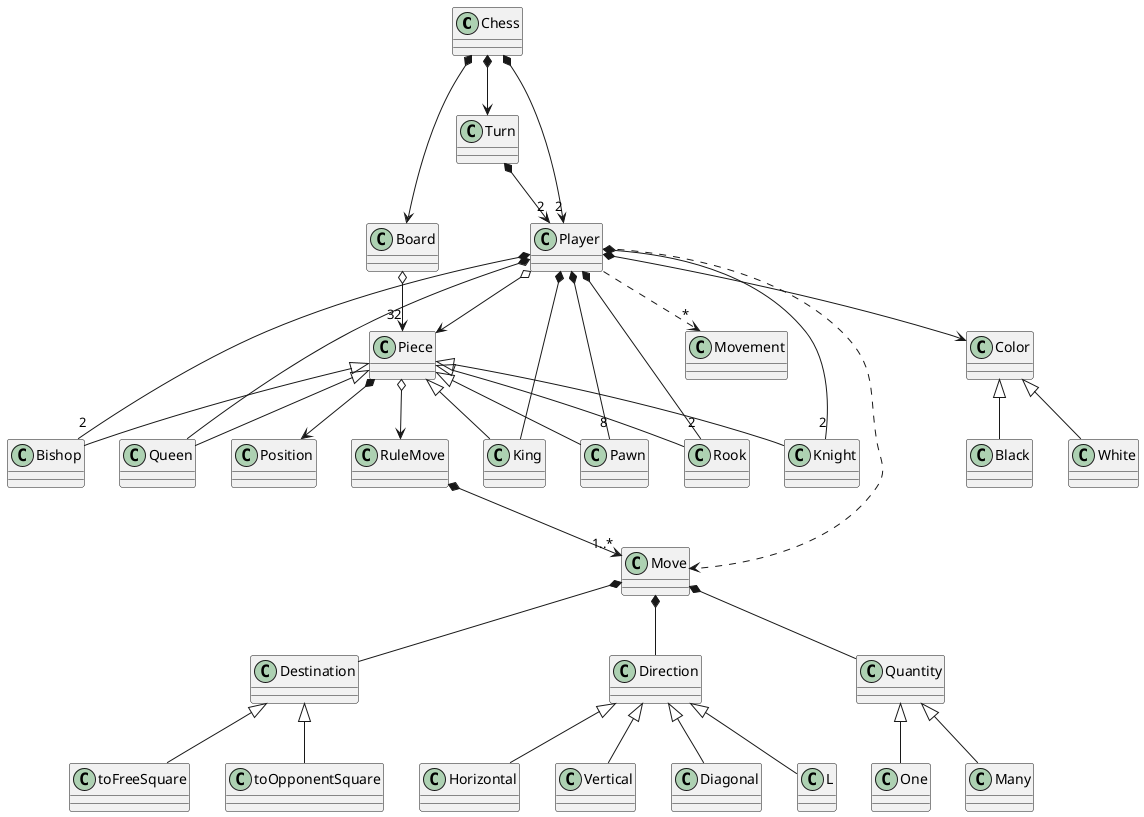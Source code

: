 @startuml Chess

	class Chess
	class Turn
	class Player
	class Board

	class Piece
	class Pawn
	class Rook
	class Knight
	class Bishop
	class Queen
	class King

	class Color
	class White
	class Black
	class Move

	Chess *--> Turn
	Chess *--> Board
	Chess *--> "2" Player

	Turn *--> "2" Player

	Board o--> "32" Piece

	Player ..> Move
	Player *--> Color
	Player o--> Piece
	Player *-- King
	Player *-- Queen
	Player *-- "2" Bishop
	Player *-- "2" Knight
	Player *-- "2" Rook
	Player *-- "8" Pawn
	Player ..> "*" Movement

	Color <|-- White
	Color <|-- Black

	Piece o--> RuleMove
	Piece <|-- Pawn
	Piece <|-- Bishop
	Piece <|-- Knight
	Piece <|-- Rook
	Piece <|-- Queen
	Piece <|-- King
	Piece *--> Position

	RuleMove *--> "1..*" Move

	Move *-- Destination
	Move *-- Direction
	Move *-- Quantity

	Destination <|-- toFreeSquare
	Destination <|-- toOpponentSquare

	Direction <|-- Horizontal
	Direction <|-- Vertical
	Direction <|-- Diagonal
	Direction <|-- L

	Quantity <|-- One
	Quantity <|-- Many
@enduml
